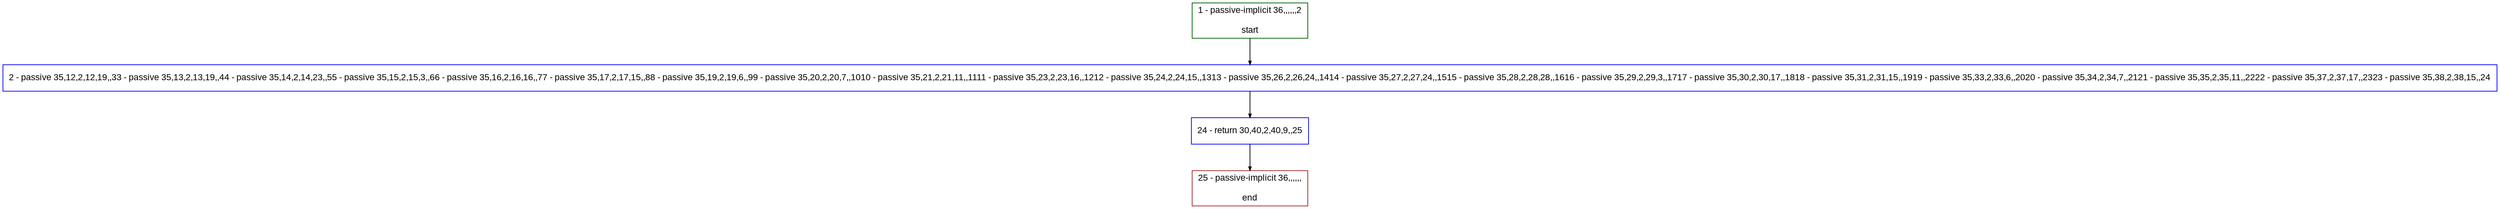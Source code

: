 digraph "" {
  graph [bgcolor="white", fillcolor="#FFFFCC", pack="true", packmode="clust", fontname="Arial", label="", fontsize="12", compound="true", style="rounded,filled"];
  node [node_initialized="no", fillcolor="white", fontname="Arial", label="", color="grey", fontsize="12", fixedsize="false", compound="true", shape="rectangle", style="filled"];
  edge [arrowtail="none", lhead="", fontcolor="black", fontname="Arial", label="", color="black", fontsize="12", arrowhead="normal", arrowsize="0.5", compound="true", ltail="", dir="forward"];
  __N1 [fillcolor="#ffffff", label="2 - passive 35,12,2,12,19,,33 - passive 35,13,2,13,19,,44 - passive 35,14,2,14,23,,55 - passive 35,15,2,15,3,,66 - passive 35,16,2,16,16,,77 - passive 35,17,2,17,15,,88 - passive 35,19,2,19,6,,99 - passive 35,20,2,20,7,,1010 - passive 35,21,2,21,11,,1111 - passive 35,23,2,23,16,,1212 - passive 35,24,2,24,15,,1313 - passive 35,26,2,26,24,,1414 - passive 35,27,2,27,24,,1515 - passive 35,28,2,28,28,,1616 - passive 35,29,2,29,3,,1717 - passive 35,30,2,30,17,,1818 - passive 35,31,2,31,15,,1919 - passive 35,33,2,33,6,,2020 - passive 35,34,2,34,7,,2121 - passive 35,35,2,35,11,,2222 - passive 35,37,2,37,17,,2323 - passive 35,38,2,38,15,,24", color="#0000ff", shape="box", style="filled"];
  __N2 [fillcolor="#ffffff", label="1 - passive-implicit 36,,,,,,2\n\nstart", color="#006400", shape="box", style="filled"];
  __N3 [fillcolor="#ffffff", label="24 - return 30,40,2,40,9,,25", color="#0000ff", shape="box", style="filled"];
  __N4 [fillcolor="#ffffff", label="25 - passive-implicit 36,,,,,,\n\nend", color="#a52a2a", shape="box", style="filled"];
  __N2 -> __N1 [arrowtail="none", color="#000000", label="", arrowhead="normal", dir="forward"];
  __N1 -> __N3 [arrowtail="none", color="#000000", label="", arrowhead="normal", dir="forward"];
  __N3 -> __N4 [arrowtail="none", color="#000000", label="", arrowhead="normal", dir="forward"];
}
